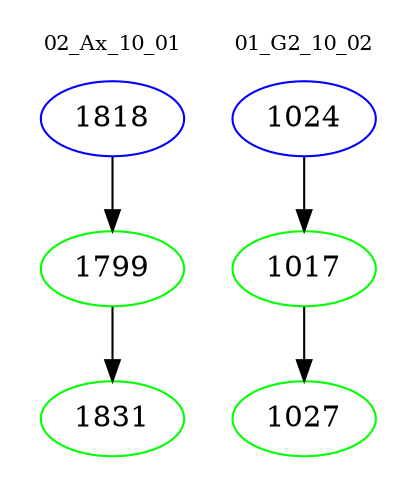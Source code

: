 digraph{
subgraph cluster_0 {
color = white
label = "02_Ax_10_01";
fontsize=10;
T0_1818 [label="1818", color="blue"]
T0_1818 -> T0_1799 [color="black"]
T0_1799 [label="1799", color="green"]
T0_1799 -> T0_1831 [color="black"]
T0_1831 [label="1831", color="green"]
}
subgraph cluster_1 {
color = white
label = "01_G2_10_02";
fontsize=10;
T1_1024 [label="1024", color="blue"]
T1_1024 -> T1_1017 [color="black"]
T1_1017 [label="1017", color="green"]
T1_1017 -> T1_1027 [color="black"]
T1_1027 [label="1027", color="green"]
}
}
